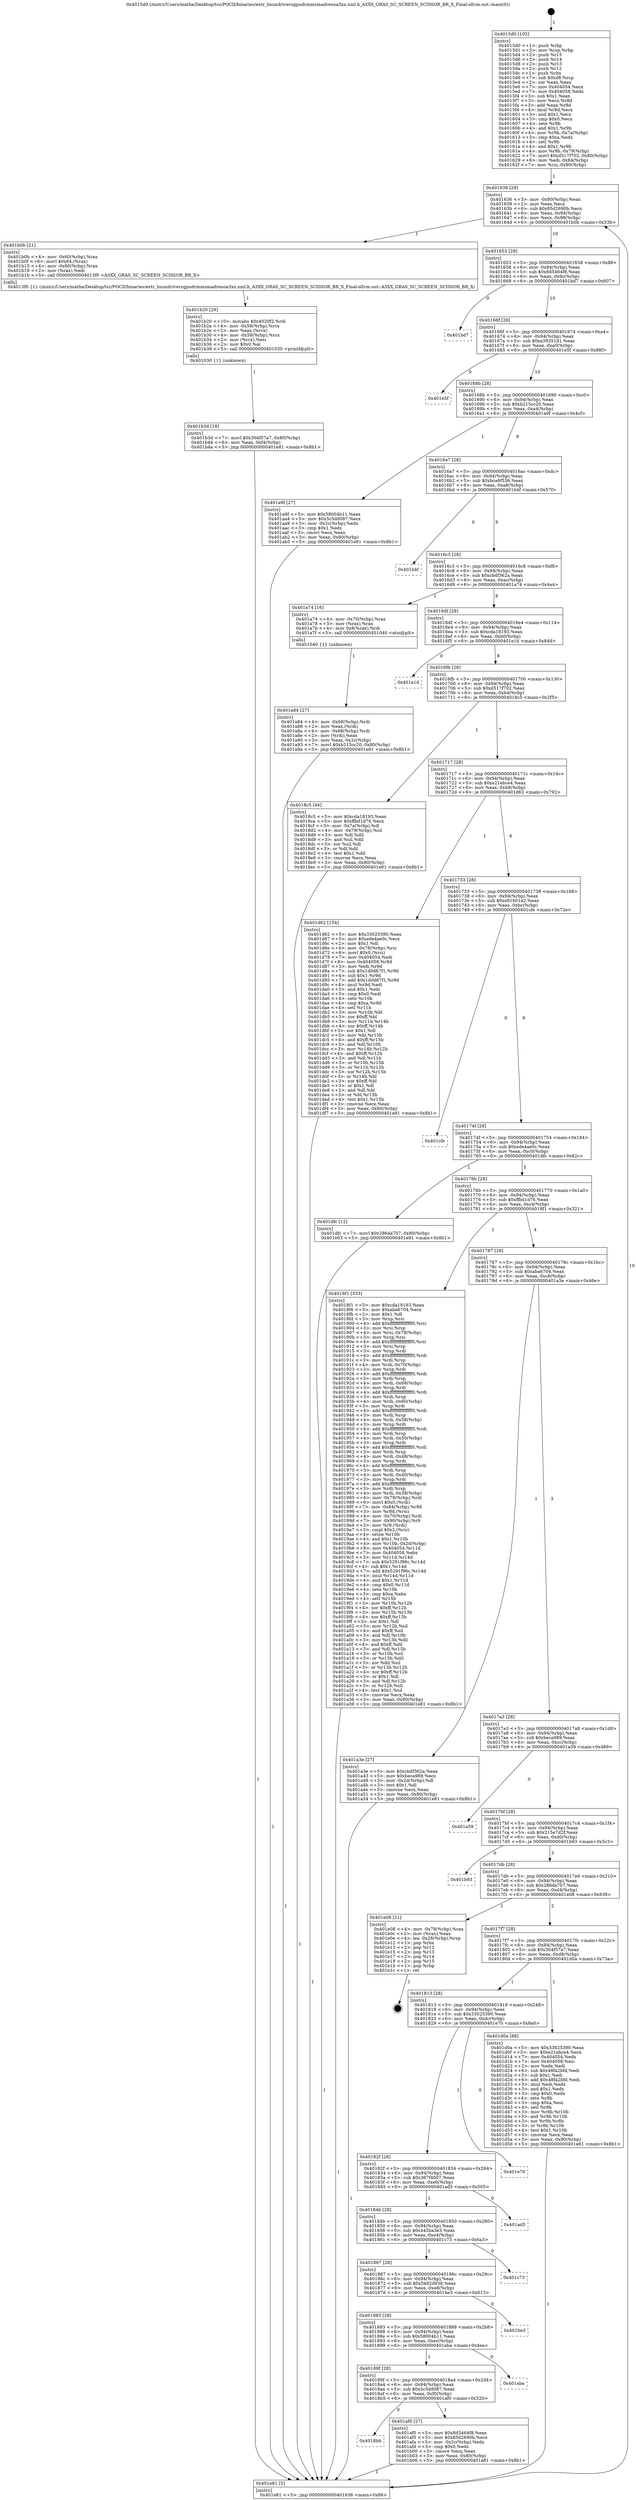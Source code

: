 digraph "0x4015d0" {
  label = "0x4015d0 (/mnt/c/Users/mathe/Desktop/tcc/POCII/binaries/extr_linuxdriversgpudrmmsmadrenoa3xx.xml.h_A3XX_GRAS_SC_SCREEN_SCISSOR_BR_X_Final-ollvm.out::main(0))"
  labelloc = "t"
  node[shape=record]

  Entry [label="",width=0.3,height=0.3,shape=circle,fillcolor=black,style=filled]
  "0x401636" [label="{
     0x401636 [29]\l
     | [instrs]\l
     &nbsp;&nbsp;0x401636 \<+3\>: mov -0x80(%rbp),%eax\l
     &nbsp;&nbsp;0x401639 \<+2\>: mov %eax,%ecx\l
     &nbsp;&nbsp;0x40163b \<+6\>: sub $0x85d2690b,%ecx\l
     &nbsp;&nbsp;0x401641 \<+6\>: mov %eax,-0x94(%rbp)\l
     &nbsp;&nbsp;0x401647 \<+6\>: mov %ecx,-0x98(%rbp)\l
     &nbsp;&nbsp;0x40164d \<+6\>: je 0000000000401b0b \<main+0x53b\>\l
  }"]
  "0x401b0b" [label="{
     0x401b0b [21]\l
     | [instrs]\l
     &nbsp;&nbsp;0x401b0b \<+4\>: mov -0x60(%rbp),%rax\l
     &nbsp;&nbsp;0x401b0f \<+6\>: movl $0x64,(%rax)\l
     &nbsp;&nbsp;0x401b15 \<+4\>: mov -0x60(%rbp),%rax\l
     &nbsp;&nbsp;0x401b19 \<+2\>: mov (%rax),%edi\l
     &nbsp;&nbsp;0x401b1b \<+5\>: call 00000000004013f0 \<A3XX_GRAS_SC_SCREEN_SCISSOR_BR_X\>\l
     | [calls]\l
     &nbsp;&nbsp;0x4013f0 \{1\} (/mnt/c/Users/mathe/Desktop/tcc/POCII/binaries/extr_linuxdriversgpudrmmsmadrenoa3xx.xml.h_A3XX_GRAS_SC_SCREEN_SCISSOR_BR_X_Final-ollvm.out::A3XX_GRAS_SC_SCREEN_SCISSOR_BR_X)\l
  }"]
  "0x401653" [label="{
     0x401653 [28]\l
     | [instrs]\l
     &nbsp;&nbsp;0x401653 \<+5\>: jmp 0000000000401658 \<main+0x88\>\l
     &nbsp;&nbsp;0x401658 \<+6\>: mov -0x94(%rbp),%eax\l
     &nbsp;&nbsp;0x40165e \<+5\>: sub $0x8d5464f8,%eax\l
     &nbsp;&nbsp;0x401663 \<+6\>: mov %eax,-0x9c(%rbp)\l
     &nbsp;&nbsp;0x401669 \<+6\>: je 0000000000401bd7 \<main+0x607\>\l
  }"]
  Exit [label="",width=0.3,height=0.3,shape=circle,fillcolor=black,style=filled,peripheries=2]
  "0x401bd7" [label="{
     0x401bd7\l
  }", style=dashed]
  "0x40166f" [label="{
     0x40166f [28]\l
     | [instrs]\l
     &nbsp;&nbsp;0x40166f \<+5\>: jmp 0000000000401674 \<main+0xa4\>\l
     &nbsp;&nbsp;0x401674 \<+6\>: mov -0x94(%rbp),%eax\l
     &nbsp;&nbsp;0x40167a \<+5\>: sub $0xa39351d1,%eax\l
     &nbsp;&nbsp;0x40167f \<+6\>: mov %eax,-0xa0(%rbp)\l
     &nbsp;&nbsp;0x401685 \<+6\>: je 0000000000401e5f \<main+0x88f\>\l
  }"]
  "0x401b3d" [label="{
     0x401b3d [18]\l
     | [instrs]\l
     &nbsp;&nbsp;0x401b3d \<+7\>: movl $0x304f57a7,-0x80(%rbp)\l
     &nbsp;&nbsp;0x401b44 \<+6\>: mov %eax,-0xf4(%rbp)\l
     &nbsp;&nbsp;0x401b4a \<+5\>: jmp 0000000000401e81 \<main+0x8b1\>\l
  }"]
  "0x401e5f" [label="{
     0x401e5f\l
  }", style=dashed]
  "0x40168b" [label="{
     0x40168b [28]\l
     | [instrs]\l
     &nbsp;&nbsp;0x40168b \<+5\>: jmp 0000000000401690 \<main+0xc0\>\l
     &nbsp;&nbsp;0x401690 \<+6\>: mov -0x94(%rbp),%eax\l
     &nbsp;&nbsp;0x401696 \<+5\>: sub $0xb215cc20,%eax\l
     &nbsp;&nbsp;0x40169b \<+6\>: mov %eax,-0xa4(%rbp)\l
     &nbsp;&nbsp;0x4016a1 \<+6\>: je 0000000000401a9f \<main+0x4cf\>\l
  }"]
  "0x401b20" [label="{
     0x401b20 [29]\l
     | [instrs]\l
     &nbsp;&nbsp;0x401b20 \<+10\>: movabs $0x4020f2,%rdi\l
     &nbsp;&nbsp;0x401b2a \<+4\>: mov -0x58(%rbp),%rcx\l
     &nbsp;&nbsp;0x401b2e \<+2\>: mov %eax,(%rcx)\l
     &nbsp;&nbsp;0x401b30 \<+4\>: mov -0x58(%rbp),%rcx\l
     &nbsp;&nbsp;0x401b34 \<+2\>: mov (%rcx),%esi\l
     &nbsp;&nbsp;0x401b36 \<+2\>: mov $0x0,%al\l
     &nbsp;&nbsp;0x401b38 \<+5\>: call 0000000000401030 \<printf@plt\>\l
     | [calls]\l
     &nbsp;&nbsp;0x401030 \{1\} (unknown)\l
  }"]
  "0x401a9f" [label="{
     0x401a9f [27]\l
     | [instrs]\l
     &nbsp;&nbsp;0x401a9f \<+5\>: mov $0x58004b11,%eax\l
     &nbsp;&nbsp;0x401aa4 \<+5\>: mov $0x5c5dd087,%ecx\l
     &nbsp;&nbsp;0x401aa9 \<+3\>: mov -0x2c(%rbp),%edx\l
     &nbsp;&nbsp;0x401aac \<+3\>: cmp $0x1,%edx\l
     &nbsp;&nbsp;0x401aaf \<+3\>: cmovl %ecx,%eax\l
     &nbsp;&nbsp;0x401ab2 \<+3\>: mov %eax,-0x80(%rbp)\l
     &nbsp;&nbsp;0x401ab5 \<+5\>: jmp 0000000000401e81 \<main+0x8b1\>\l
  }"]
  "0x4016a7" [label="{
     0x4016a7 [28]\l
     | [instrs]\l
     &nbsp;&nbsp;0x4016a7 \<+5\>: jmp 00000000004016ac \<main+0xdc\>\l
     &nbsp;&nbsp;0x4016ac \<+6\>: mov -0x94(%rbp),%eax\l
     &nbsp;&nbsp;0x4016b2 \<+5\>: sub $0xbca6f536,%eax\l
     &nbsp;&nbsp;0x4016b7 \<+6\>: mov %eax,-0xa8(%rbp)\l
     &nbsp;&nbsp;0x4016bd \<+6\>: je 0000000000401b4f \<main+0x57f\>\l
  }"]
  "0x4018bb" [label="{
     0x4018bb\l
  }", style=dashed]
  "0x401b4f" [label="{
     0x401b4f\l
  }", style=dashed]
  "0x4016c3" [label="{
     0x4016c3 [28]\l
     | [instrs]\l
     &nbsp;&nbsp;0x4016c3 \<+5\>: jmp 00000000004016c8 \<main+0xf8\>\l
     &nbsp;&nbsp;0x4016c8 \<+6\>: mov -0x94(%rbp),%eax\l
     &nbsp;&nbsp;0x4016ce \<+5\>: sub $0xcbdf362a,%eax\l
     &nbsp;&nbsp;0x4016d3 \<+6\>: mov %eax,-0xac(%rbp)\l
     &nbsp;&nbsp;0x4016d9 \<+6\>: je 0000000000401a74 \<main+0x4a4\>\l
  }"]
  "0x401af0" [label="{
     0x401af0 [27]\l
     | [instrs]\l
     &nbsp;&nbsp;0x401af0 \<+5\>: mov $0x8d5464f8,%eax\l
     &nbsp;&nbsp;0x401af5 \<+5\>: mov $0x85d2690b,%ecx\l
     &nbsp;&nbsp;0x401afa \<+3\>: mov -0x2c(%rbp),%edx\l
     &nbsp;&nbsp;0x401afd \<+3\>: cmp $0x0,%edx\l
     &nbsp;&nbsp;0x401b00 \<+3\>: cmove %ecx,%eax\l
     &nbsp;&nbsp;0x401b03 \<+3\>: mov %eax,-0x80(%rbp)\l
     &nbsp;&nbsp;0x401b06 \<+5\>: jmp 0000000000401e81 \<main+0x8b1\>\l
  }"]
  "0x401a74" [label="{
     0x401a74 [16]\l
     | [instrs]\l
     &nbsp;&nbsp;0x401a74 \<+4\>: mov -0x70(%rbp),%rax\l
     &nbsp;&nbsp;0x401a78 \<+3\>: mov (%rax),%rax\l
     &nbsp;&nbsp;0x401a7b \<+4\>: mov 0x8(%rax),%rdi\l
     &nbsp;&nbsp;0x401a7f \<+5\>: call 0000000000401040 \<atoi@plt\>\l
     | [calls]\l
     &nbsp;&nbsp;0x401040 \{1\} (unknown)\l
  }"]
  "0x4016df" [label="{
     0x4016df [28]\l
     | [instrs]\l
     &nbsp;&nbsp;0x4016df \<+5\>: jmp 00000000004016e4 \<main+0x114\>\l
     &nbsp;&nbsp;0x4016e4 \<+6\>: mov -0x94(%rbp),%eax\l
     &nbsp;&nbsp;0x4016ea \<+5\>: sub $0xcda18193,%eax\l
     &nbsp;&nbsp;0x4016ef \<+6\>: mov %eax,-0xb0(%rbp)\l
     &nbsp;&nbsp;0x4016f5 \<+6\>: je 0000000000401e1d \<main+0x84d\>\l
  }"]
  "0x40189f" [label="{
     0x40189f [28]\l
     | [instrs]\l
     &nbsp;&nbsp;0x40189f \<+5\>: jmp 00000000004018a4 \<main+0x2d4\>\l
     &nbsp;&nbsp;0x4018a4 \<+6\>: mov -0x94(%rbp),%eax\l
     &nbsp;&nbsp;0x4018aa \<+5\>: sub $0x5c5dd087,%eax\l
     &nbsp;&nbsp;0x4018af \<+6\>: mov %eax,-0xf0(%rbp)\l
     &nbsp;&nbsp;0x4018b5 \<+6\>: je 0000000000401af0 \<main+0x520\>\l
  }"]
  "0x401e1d" [label="{
     0x401e1d\l
  }", style=dashed]
  "0x4016fb" [label="{
     0x4016fb [28]\l
     | [instrs]\l
     &nbsp;&nbsp;0x4016fb \<+5\>: jmp 0000000000401700 \<main+0x130\>\l
     &nbsp;&nbsp;0x401700 \<+6\>: mov -0x94(%rbp),%eax\l
     &nbsp;&nbsp;0x401706 \<+5\>: sub $0xd517f702,%eax\l
     &nbsp;&nbsp;0x40170b \<+6\>: mov %eax,-0xb4(%rbp)\l
     &nbsp;&nbsp;0x401711 \<+6\>: je 00000000004018c5 \<main+0x2f5\>\l
  }"]
  "0x401aba" [label="{
     0x401aba\l
  }", style=dashed]
  "0x4018c5" [label="{
     0x4018c5 [44]\l
     | [instrs]\l
     &nbsp;&nbsp;0x4018c5 \<+5\>: mov $0xcda18193,%eax\l
     &nbsp;&nbsp;0x4018ca \<+5\>: mov $0xffbd1d76,%ecx\l
     &nbsp;&nbsp;0x4018cf \<+3\>: mov -0x7a(%rbp),%dl\l
     &nbsp;&nbsp;0x4018d2 \<+4\>: mov -0x79(%rbp),%sil\l
     &nbsp;&nbsp;0x4018d6 \<+3\>: mov %dl,%dil\l
     &nbsp;&nbsp;0x4018d9 \<+3\>: and %sil,%dil\l
     &nbsp;&nbsp;0x4018dc \<+3\>: xor %sil,%dl\l
     &nbsp;&nbsp;0x4018df \<+3\>: or %dl,%dil\l
     &nbsp;&nbsp;0x4018e2 \<+4\>: test $0x1,%dil\l
     &nbsp;&nbsp;0x4018e6 \<+3\>: cmovne %ecx,%eax\l
     &nbsp;&nbsp;0x4018e9 \<+3\>: mov %eax,-0x80(%rbp)\l
     &nbsp;&nbsp;0x4018ec \<+5\>: jmp 0000000000401e81 \<main+0x8b1\>\l
  }"]
  "0x401717" [label="{
     0x401717 [28]\l
     | [instrs]\l
     &nbsp;&nbsp;0x401717 \<+5\>: jmp 000000000040171c \<main+0x14c\>\l
     &nbsp;&nbsp;0x40171c \<+6\>: mov -0x94(%rbp),%eax\l
     &nbsp;&nbsp;0x401722 \<+5\>: sub $0xe21ebce4,%eax\l
     &nbsp;&nbsp;0x401727 \<+6\>: mov %eax,-0xb8(%rbp)\l
     &nbsp;&nbsp;0x40172d \<+6\>: je 0000000000401d62 \<main+0x792\>\l
  }"]
  "0x401e81" [label="{
     0x401e81 [5]\l
     | [instrs]\l
     &nbsp;&nbsp;0x401e81 \<+5\>: jmp 0000000000401636 \<main+0x66\>\l
  }"]
  "0x4015d0" [label="{
     0x4015d0 [102]\l
     | [instrs]\l
     &nbsp;&nbsp;0x4015d0 \<+1\>: push %rbp\l
     &nbsp;&nbsp;0x4015d1 \<+3\>: mov %rsp,%rbp\l
     &nbsp;&nbsp;0x4015d4 \<+2\>: push %r15\l
     &nbsp;&nbsp;0x4015d6 \<+2\>: push %r14\l
     &nbsp;&nbsp;0x4015d8 \<+2\>: push %r13\l
     &nbsp;&nbsp;0x4015da \<+2\>: push %r12\l
     &nbsp;&nbsp;0x4015dc \<+1\>: push %rbx\l
     &nbsp;&nbsp;0x4015dd \<+7\>: sub $0xd8,%rsp\l
     &nbsp;&nbsp;0x4015e4 \<+2\>: xor %eax,%eax\l
     &nbsp;&nbsp;0x4015e6 \<+7\>: mov 0x404054,%ecx\l
     &nbsp;&nbsp;0x4015ed \<+7\>: mov 0x404058,%edx\l
     &nbsp;&nbsp;0x4015f4 \<+3\>: sub $0x1,%eax\l
     &nbsp;&nbsp;0x4015f7 \<+3\>: mov %ecx,%r8d\l
     &nbsp;&nbsp;0x4015fa \<+3\>: add %eax,%r8d\l
     &nbsp;&nbsp;0x4015fd \<+4\>: imul %r8d,%ecx\l
     &nbsp;&nbsp;0x401601 \<+3\>: and $0x1,%ecx\l
     &nbsp;&nbsp;0x401604 \<+3\>: cmp $0x0,%ecx\l
     &nbsp;&nbsp;0x401607 \<+4\>: sete %r9b\l
     &nbsp;&nbsp;0x40160b \<+4\>: and $0x1,%r9b\l
     &nbsp;&nbsp;0x40160f \<+4\>: mov %r9b,-0x7a(%rbp)\l
     &nbsp;&nbsp;0x401613 \<+3\>: cmp $0xa,%edx\l
     &nbsp;&nbsp;0x401616 \<+4\>: setl %r9b\l
     &nbsp;&nbsp;0x40161a \<+4\>: and $0x1,%r9b\l
     &nbsp;&nbsp;0x40161e \<+4\>: mov %r9b,-0x79(%rbp)\l
     &nbsp;&nbsp;0x401622 \<+7\>: movl $0xd517f702,-0x80(%rbp)\l
     &nbsp;&nbsp;0x401629 \<+6\>: mov %edi,-0x84(%rbp)\l
     &nbsp;&nbsp;0x40162f \<+7\>: mov %rsi,-0x90(%rbp)\l
  }"]
  "0x401883" [label="{
     0x401883 [28]\l
     | [instrs]\l
     &nbsp;&nbsp;0x401883 \<+5\>: jmp 0000000000401888 \<main+0x2b8\>\l
     &nbsp;&nbsp;0x401888 \<+6\>: mov -0x94(%rbp),%eax\l
     &nbsp;&nbsp;0x40188e \<+5\>: sub $0x58004b11,%eax\l
     &nbsp;&nbsp;0x401893 \<+6\>: mov %eax,-0xec(%rbp)\l
     &nbsp;&nbsp;0x401899 \<+6\>: je 0000000000401aba \<main+0x4ea\>\l
  }"]
  "0x401d62" [label="{
     0x401d62 [154]\l
     | [instrs]\l
     &nbsp;&nbsp;0x401d62 \<+5\>: mov $0x33025390,%eax\l
     &nbsp;&nbsp;0x401d67 \<+5\>: mov $0xede4ae0c,%ecx\l
     &nbsp;&nbsp;0x401d6c \<+2\>: mov $0x1,%dl\l
     &nbsp;&nbsp;0x401d6e \<+4\>: mov -0x78(%rbp),%rsi\l
     &nbsp;&nbsp;0x401d72 \<+6\>: movl $0x0,(%rsi)\l
     &nbsp;&nbsp;0x401d78 \<+7\>: mov 0x404054,%edi\l
     &nbsp;&nbsp;0x401d7f \<+8\>: mov 0x404058,%r8d\l
     &nbsp;&nbsp;0x401d87 \<+3\>: mov %edi,%r9d\l
     &nbsp;&nbsp;0x401d8a \<+7\>: sub $0x1d0d67f1,%r9d\l
     &nbsp;&nbsp;0x401d91 \<+4\>: sub $0x1,%r9d\l
     &nbsp;&nbsp;0x401d95 \<+7\>: add $0x1d0d67f1,%r9d\l
     &nbsp;&nbsp;0x401d9c \<+4\>: imul %r9d,%edi\l
     &nbsp;&nbsp;0x401da0 \<+3\>: and $0x1,%edi\l
     &nbsp;&nbsp;0x401da3 \<+3\>: cmp $0x0,%edi\l
     &nbsp;&nbsp;0x401da6 \<+4\>: sete %r10b\l
     &nbsp;&nbsp;0x401daa \<+4\>: cmp $0xa,%r8d\l
     &nbsp;&nbsp;0x401dae \<+4\>: setl %r11b\l
     &nbsp;&nbsp;0x401db2 \<+3\>: mov %r10b,%bl\l
     &nbsp;&nbsp;0x401db5 \<+3\>: xor $0xff,%bl\l
     &nbsp;&nbsp;0x401db8 \<+3\>: mov %r11b,%r14b\l
     &nbsp;&nbsp;0x401dbb \<+4\>: xor $0xff,%r14b\l
     &nbsp;&nbsp;0x401dbf \<+3\>: xor $0x1,%dl\l
     &nbsp;&nbsp;0x401dc2 \<+3\>: mov %bl,%r15b\l
     &nbsp;&nbsp;0x401dc5 \<+4\>: and $0xff,%r15b\l
     &nbsp;&nbsp;0x401dc9 \<+3\>: and %dl,%r10b\l
     &nbsp;&nbsp;0x401dcc \<+3\>: mov %r14b,%r12b\l
     &nbsp;&nbsp;0x401dcf \<+4\>: and $0xff,%r12b\l
     &nbsp;&nbsp;0x401dd3 \<+3\>: and %dl,%r11b\l
     &nbsp;&nbsp;0x401dd6 \<+3\>: or %r10b,%r15b\l
     &nbsp;&nbsp;0x401dd9 \<+3\>: or %r11b,%r12b\l
     &nbsp;&nbsp;0x401ddc \<+3\>: xor %r12b,%r15b\l
     &nbsp;&nbsp;0x401ddf \<+3\>: or %r14b,%bl\l
     &nbsp;&nbsp;0x401de2 \<+3\>: xor $0xff,%bl\l
     &nbsp;&nbsp;0x401de5 \<+3\>: or $0x1,%dl\l
     &nbsp;&nbsp;0x401de8 \<+2\>: and %dl,%bl\l
     &nbsp;&nbsp;0x401dea \<+3\>: or %bl,%r15b\l
     &nbsp;&nbsp;0x401ded \<+4\>: test $0x1,%r15b\l
     &nbsp;&nbsp;0x401df1 \<+3\>: cmovne %ecx,%eax\l
     &nbsp;&nbsp;0x401df4 \<+3\>: mov %eax,-0x80(%rbp)\l
     &nbsp;&nbsp;0x401df7 \<+5\>: jmp 0000000000401e81 \<main+0x8b1\>\l
  }"]
  "0x401733" [label="{
     0x401733 [28]\l
     | [instrs]\l
     &nbsp;&nbsp;0x401733 \<+5\>: jmp 0000000000401738 \<main+0x168\>\l
     &nbsp;&nbsp;0x401738 \<+6\>: mov -0x94(%rbp),%eax\l
     &nbsp;&nbsp;0x40173e \<+5\>: sub $0xe91b01e2,%eax\l
     &nbsp;&nbsp;0x401743 \<+6\>: mov %eax,-0xbc(%rbp)\l
     &nbsp;&nbsp;0x401749 \<+6\>: je 0000000000401cfe \<main+0x72e\>\l
  }"]
  "0x401be3" [label="{
     0x401be3\l
  }", style=dashed]
  "0x401cfe" [label="{
     0x401cfe\l
  }", style=dashed]
  "0x40174f" [label="{
     0x40174f [28]\l
     | [instrs]\l
     &nbsp;&nbsp;0x40174f \<+5\>: jmp 0000000000401754 \<main+0x184\>\l
     &nbsp;&nbsp;0x401754 \<+6\>: mov -0x94(%rbp),%eax\l
     &nbsp;&nbsp;0x40175a \<+5\>: sub $0xede4ae0c,%eax\l
     &nbsp;&nbsp;0x40175f \<+6\>: mov %eax,-0xc0(%rbp)\l
     &nbsp;&nbsp;0x401765 \<+6\>: je 0000000000401dfc \<main+0x82c\>\l
  }"]
  "0x401867" [label="{
     0x401867 [28]\l
     | [instrs]\l
     &nbsp;&nbsp;0x401867 \<+5\>: jmp 000000000040186c \<main+0x29c\>\l
     &nbsp;&nbsp;0x40186c \<+6\>: mov -0x94(%rbp),%eax\l
     &nbsp;&nbsp;0x401872 \<+5\>: sub $0x5482d938,%eax\l
     &nbsp;&nbsp;0x401877 \<+6\>: mov %eax,-0xe8(%rbp)\l
     &nbsp;&nbsp;0x40187d \<+6\>: je 0000000000401be3 \<main+0x613\>\l
  }"]
  "0x401dfc" [label="{
     0x401dfc [12]\l
     | [instrs]\l
     &nbsp;&nbsp;0x401dfc \<+7\>: movl $0x286da707,-0x80(%rbp)\l
     &nbsp;&nbsp;0x401e03 \<+5\>: jmp 0000000000401e81 \<main+0x8b1\>\l
  }"]
  "0x40176b" [label="{
     0x40176b [28]\l
     | [instrs]\l
     &nbsp;&nbsp;0x40176b \<+5\>: jmp 0000000000401770 \<main+0x1a0\>\l
     &nbsp;&nbsp;0x401770 \<+6\>: mov -0x94(%rbp),%eax\l
     &nbsp;&nbsp;0x401776 \<+5\>: sub $0xffbd1d76,%eax\l
     &nbsp;&nbsp;0x40177b \<+6\>: mov %eax,-0xc4(%rbp)\l
     &nbsp;&nbsp;0x401781 \<+6\>: je 00000000004018f1 \<main+0x321\>\l
  }"]
  "0x401c73" [label="{
     0x401c73\l
  }", style=dashed]
  "0x4018f1" [label="{
     0x4018f1 [333]\l
     | [instrs]\l
     &nbsp;&nbsp;0x4018f1 \<+5\>: mov $0xcda18193,%eax\l
     &nbsp;&nbsp;0x4018f6 \<+5\>: mov $0xaba6704,%ecx\l
     &nbsp;&nbsp;0x4018fb \<+2\>: mov $0x1,%dl\l
     &nbsp;&nbsp;0x4018fd \<+3\>: mov %rsp,%rsi\l
     &nbsp;&nbsp;0x401900 \<+4\>: add $0xfffffffffffffff0,%rsi\l
     &nbsp;&nbsp;0x401904 \<+3\>: mov %rsi,%rsp\l
     &nbsp;&nbsp;0x401907 \<+4\>: mov %rsi,-0x78(%rbp)\l
     &nbsp;&nbsp;0x40190b \<+3\>: mov %rsp,%rsi\l
     &nbsp;&nbsp;0x40190e \<+4\>: add $0xfffffffffffffff0,%rsi\l
     &nbsp;&nbsp;0x401912 \<+3\>: mov %rsi,%rsp\l
     &nbsp;&nbsp;0x401915 \<+3\>: mov %rsp,%rdi\l
     &nbsp;&nbsp;0x401918 \<+4\>: add $0xfffffffffffffff0,%rdi\l
     &nbsp;&nbsp;0x40191c \<+3\>: mov %rdi,%rsp\l
     &nbsp;&nbsp;0x40191f \<+4\>: mov %rdi,-0x70(%rbp)\l
     &nbsp;&nbsp;0x401923 \<+3\>: mov %rsp,%rdi\l
     &nbsp;&nbsp;0x401926 \<+4\>: add $0xfffffffffffffff0,%rdi\l
     &nbsp;&nbsp;0x40192a \<+3\>: mov %rdi,%rsp\l
     &nbsp;&nbsp;0x40192d \<+4\>: mov %rdi,-0x68(%rbp)\l
     &nbsp;&nbsp;0x401931 \<+3\>: mov %rsp,%rdi\l
     &nbsp;&nbsp;0x401934 \<+4\>: add $0xfffffffffffffff0,%rdi\l
     &nbsp;&nbsp;0x401938 \<+3\>: mov %rdi,%rsp\l
     &nbsp;&nbsp;0x40193b \<+4\>: mov %rdi,-0x60(%rbp)\l
     &nbsp;&nbsp;0x40193f \<+3\>: mov %rsp,%rdi\l
     &nbsp;&nbsp;0x401942 \<+4\>: add $0xfffffffffffffff0,%rdi\l
     &nbsp;&nbsp;0x401946 \<+3\>: mov %rdi,%rsp\l
     &nbsp;&nbsp;0x401949 \<+4\>: mov %rdi,-0x58(%rbp)\l
     &nbsp;&nbsp;0x40194d \<+3\>: mov %rsp,%rdi\l
     &nbsp;&nbsp;0x401950 \<+4\>: add $0xfffffffffffffff0,%rdi\l
     &nbsp;&nbsp;0x401954 \<+3\>: mov %rdi,%rsp\l
     &nbsp;&nbsp;0x401957 \<+4\>: mov %rdi,-0x50(%rbp)\l
     &nbsp;&nbsp;0x40195b \<+3\>: mov %rsp,%rdi\l
     &nbsp;&nbsp;0x40195e \<+4\>: add $0xfffffffffffffff0,%rdi\l
     &nbsp;&nbsp;0x401962 \<+3\>: mov %rdi,%rsp\l
     &nbsp;&nbsp;0x401965 \<+4\>: mov %rdi,-0x48(%rbp)\l
     &nbsp;&nbsp;0x401969 \<+3\>: mov %rsp,%rdi\l
     &nbsp;&nbsp;0x40196c \<+4\>: add $0xfffffffffffffff0,%rdi\l
     &nbsp;&nbsp;0x401970 \<+3\>: mov %rdi,%rsp\l
     &nbsp;&nbsp;0x401973 \<+4\>: mov %rdi,-0x40(%rbp)\l
     &nbsp;&nbsp;0x401977 \<+3\>: mov %rsp,%rdi\l
     &nbsp;&nbsp;0x40197a \<+4\>: add $0xfffffffffffffff0,%rdi\l
     &nbsp;&nbsp;0x40197e \<+3\>: mov %rdi,%rsp\l
     &nbsp;&nbsp;0x401981 \<+4\>: mov %rdi,-0x38(%rbp)\l
     &nbsp;&nbsp;0x401985 \<+4\>: mov -0x78(%rbp),%rdi\l
     &nbsp;&nbsp;0x401989 \<+6\>: movl $0x0,(%rdi)\l
     &nbsp;&nbsp;0x40198f \<+7\>: mov -0x84(%rbp),%r8d\l
     &nbsp;&nbsp;0x401996 \<+3\>: mov %r8d,(%rsi)\l
     &nbsp;&nbsp;0x401999 \<+4\>: mov -0x70(%rbp),%rdi\l
     &nbsp;&nbsp;0x40199d \<+7\>: mov -0x90(%rbp),%r9\l
     &nbsp;&nbsp;0x4019a4 \<+3\>: mov %r9,(%rdi)\l
     &nbsp;&nbsp;0x4019a7 \<+3\>: cmpl $0x2,(%rsi)\l
     &nbsp;&nbsp;0x4019aa \<+4\>: setne %r10b\l
     &nbsp;&nbsp;0x4019ae \<+4\>: and $0x1,%r10b\l
     &nbsp;&nbsp;0x4019b2 \<+4\>: mov %r10b,-0x2d(%rbp)\l
     &nbsp;&nbsp;0x4019b6 \<+8\>: mov 0x404054,%r11d\l
     &nbsp;&nbsp;0x4019be \<+7\>: mov 0x404058,%ebx\l
     &nbsp;&nbsp;0x4019c5 \<+3\>: mov %r11d,%r14d\l
     &nbsp;&nbsp;0x4019c8 \<+7\>: sub $0x5291f96c,%r14d\l
     &nbsp;&nbsp;0x4019cf \<+4\>: sub $0x1,%r14d\l
     &nbsp;&nbsp;0x4019d3 \<+7\>: add $0x5291f96c,%r14d\l
     &nbsp;&nbsp;0x4019da \<+4\>: imul %r14d,%r11d\l
     &nbsp;&nbsp;0x4019de \<+4\>: and $0x1,%r11d\l
     &nbsp;&nbsp;0x4019e2 \<+4\>: cmp $0x0,%r11d\l
     &nbsp;&nbsp;0x4019e6 \<+4\>: sete %r10b\l
     &nbsp;&nbsp;0x4019ea \<+3\>: cmp $0xa,%ebx\l
     &nbsp;&nbsp;0x4019ed \<+4\>: setl %r15b\l
     &nbsp;&nbsp;0x4019f1 \<+3\>: mov %r10b,%r12b\l
     &nbsp;&nbsp;0x4019f4 \<+4\>: xor $0xff,%r12b\l
     &nbsp;&nbsp;0x4019f8 \<+3\>: mov %r15b,%r13b\l
     &nbsp;&nbsp;0x4019fb \<+4\>: xor $0xff,%r13b\l
     &nbsp;&nbsp;0x4019ff \<+3\>: xor $0x1,%dl\l
     &nbsp;&nbsp;0x401a02 \<+3\>: mov %r12b,%sil\l
     &nbsp;&nbsp;0x401a05 \<+4\>: and $0xff,%sil\l
     &nbsp;&nbsp;0x401a09 \<+3\>: and %dl,%r10b\l
     &nbsp;&nbsp;0x401a0c \<+3\>: mov %r13b,%dil\l
     &nbsp;&nbsp;0x401a0f \<+4\>: and $0xff,%dil\l
     &nbsp;&nbsp;0x401a13 \<+3\>: and %dl,%r15b\l
     &nbsp;&nbsp;0x401a16 \<+3\>: or %r10b,%sil\l
     &nbsp;&nbsp;0x401a19 \<+3\>: or %r15b,%dil\l
     &nbsp;&nbsp;0x401a1c \<+3\>: xor %dil,%sil\l
     &nbsp;&nbsp;0x401a1f \<+3\>: or %r13b,%r12b\l
     &nbsp;&nbsp;0x401a22 \<+4\>: xor $0xff,%r12b\l
     &nbsp;&nbsp;0x401a26 \<+3\>: or $0x1,%dl\l
     &nbsp;&nbsp;0x401a29 \<+3\>: and %dl,%r12b\l
     &nbsp;&nbsp;0x401a2c \<+3\>: or %r12b,%sil\l
     &nbsp;&nbsp;0x401a2f \<+4\>: test $0x1,%sil\l
     &nbsp;&nbsp;0x401a33 \<+3\>: cmovne %ecx,%eax\l
     &nbsp;&nbsp;0x401a36 \<+3\>: mov %eax,-0x80(%rbp)\l
     &nbsp;&nbsp;0x401a39 \<+5\>: jmp 0000000000401e81 \<main+0x8b1\>\l
  }"]
  "0x401787" [label="{
     0x401787 [28]\l
     | [instrs]\l
     &nbsp;&nbsp;0x401787 \<+5\>: jmp 000000000040178c \<main+0x1bc\>\l
     &nbsp;&nbsp;0x40178c \<+6\>: mov -0x94(%rbp),%eax\l
     &nbsp;&nbsp;0x401792 \<+5\>: sub $0xaba6704,%eax\l
     &nbsp;&nbsp;0x401797 \<+6\>: mov %eax,-0xc8(%rbp)\l
     &nbsp;&nbsp;0x40179d \<+6\>: je 0000000000401a3e \<main+0x46e\>\l
  }"]
  "0x40184b" [label="{
     0x40184b [28]\l
     | [instrs]\l
     &nbsp;&nbsp;0x40184b \<+5\>: jmp 0000000000401850 \<main+0x280\>\l
     &nbsp;&nbsp;0x401850 \<+6\>: mov -0x94(%rbp),%eax\l
     &nbsp;&nbsp;0x401856 \<+5\>: sub $0x445ba3e3,%eax\l
     &nbsp;&nbsp;0x40185b \<+6\>: mov %eax,-0xe4(%rbp)\l
     &nbsp;&nbsp;0x401861 \<+6\>: je 0000000000401c73 \<main+0x6a3\>\l
  }"]
  "0x401ad5" [label="{
     0x401ad5\l
  }", style=dashed]
  "0x401a3e" [label="{
     0x401a3e [27]\l
     | [instrs]\l
     &nbsp;&nbsp;0x401a3e \<+5\>: mov $0xcbdf362a,%eax\l
     &nbsp;&nbsp;0x401a43 \<+5\>: mov $0xbeca989,%ecx\l
     &nbsp;&nbsp;0x401a48 \<+3\>: mov -0x2d(%rbp),%dl\l
     &nbsp;&nbsp;0x401a4b \<+3\>: test $0x1,%dl\l
     &nbsp;&nbsp;0x401a4e \<+3\>: cmovne %ecx,%eax\l
     &nbsp;&nbsp;0x401a51 \<+3\>: mov %eax,-0x80(%rbp)\l
     &nbsp;&nbsp;0x401a54 \<+5\>: jmp 0000000000401e81 \<main+0x8b1\>\l
  }"]
  "0x4017a3" [label="{
     0x4017a3 [28]\l
     | [instrs]\l
     &nbsp;&nbsp;0x4017a3 \<+5\>: jmp 00000000004017a8 \<main+0x1d8\>\l
     &nbsp;&nbsp;0x4017a8 \<+6\>: mov -0x94(%rbp),%eax\l
     &nbsp;&nbsp;0x4017ae \<+5\>: sub $0xbeca989,%eax\l
     &nbsp;&nbsp;0x4017b3 \<+6\>: mov %eax,-0xcc(%rbp)\l
     &nbsp;&nbsp;0x4017b9 \<+6\>: je 0000000000401a59 \<main+0x489\>\l
  }"]
  "0x401a84" [label="{
     0x401a84 [27]\l
     | [instrs]\l
     &nbsp;&nbsp;0x401a84 \<+4\>: mov -0x68(%rbp),%rdi\l
     &nbsp;&nbsp;0x401a88 \<+2\>: mov %eax,(%rdi)\l
     &nbsp;&nbsp;0x401a8a \<+4\>: mov -0x68(%rbp),%rdi\l
     &nbsp;&nbsp;0x401a8e \<+2\>: mov (%rdi),%eax\l
     &nbsp;&nbsp;0x401a90 \<+3\>: mov %eax,-0x2c(%rbp)\l
     &nbsp;&nbsp;0x401a93 \<+7\>: movl $0xb215cc20,-0x80(%rbp)\l
     &nbsp;&nbsp;0x401a9a \<+5\>: jmp 0000000000401e81 \<main+0x8b1\>\l
  }"]
  "0x40182f" [label="{
     0x40182f [28]\l
     | [instrs]\l
     &nbsp;&nbsp;0x40182f \<+5\>: jmp 0000000000401834 \<main+0x264\>\l
     &nbsp;&nbsp;0x401834 \<+6\>: mov -0x94(%rbp),%eax\l
     &nbsp;&nbsp;0x40183a \<+5\>: sub $0x367f4007,%eax\l
     &nbsp;&nbsp;0x40183f \<+6\>: mov %eax,-0xe0(%rbp)\l
     &nbsp;&nbsp;0x401845 \<+6\>: je 0000000000401ad5 \<main+0x505\>\l
  }"]
  "0x401a59" [label="{
     0x401a59\l
  }", style=dashed]
  "0x4017bf" [label="{
     0x4017bf [28]\l
     | [instrs]\l
     &nbsp;&nbsp;0x4017bf \<+5\>: jmp 00000000004017c4 \<main+0x1f4\>\l
     &nbsp;&nbsp;0x4017c4 \<+6\>: mov -0x94(%rbp),%eax\l
     &nbsp;&nbsp;0x4017ca \<+5\>: sub $0x215e7d2f,%eax\l
     &nbsp;&nbsp;0x4017cf \<+6\>: mov %eax,-0xd0(%rbp)\l
     &nbsp;&nbsp;0x4017d5 \<+6\>: je 0000000000401b93 \<main+0x5c3\>\l
  }"]
  "0x401e70" [label="{
     0x401e70\l
  }", style=dashed]
  "0x401b93" [label="{
     0x401b93\l
  }", style=dashed]
  "0x4017db" [label="{
     0x4017db [28]\l
     | [instrs]\l
     &nbsp;&nbsp;0x4017db \<+5\>: jmp 00000000004017e0 \<main+0x210\>\l
     &nbsp;&nbsp;0x4017e0 \<+6\>: mov -0x94(%rbp),%eax\l
     &nbsp;&nbsp;0x4017e6 \<+5\>: sub $0x286da707,%eax\l
     &nbsp;&nbsp;0x4017eb \<+6\>: mov %eax,-0xd4(%rbp)\l
     &nbsp;&nbsp;0x4017f1 \<+6\>: je 0000000000401e08 \<main+0x838\>\l
  }"]
  "0x401813" [label="{
     0x401813 [28]\l
     | [instrs]\l
     &nbsp;&nbsp;0x401813 \<+5\>: jmp 0000000000401818 \<main+0x248\>\l
     &nbsp;&nbsp;0x401818 \<+6\>: mov -0x94(%rbp),%eax\l
     &nbsp;&nbsp;0x40181e \<+5\>: sub $0x33025390,%eax\l
     &nbsp;&nbsp;0x401823 \<+6\>: mov %eax,-0xdc(%rbp)\l
     &nbsp;&nbsp;0x401829 \<+6\>: je 0000000000401e70 \<main+0x8a0\>\l
  }"]
  "0x401e08" [label="{
     0x401e08 [21]\l
     | [instrs]\l
     &nbsp;&nbsp;0x401e08 \<+4\>: mov -0x78(%rbp),%rax\l
     &nbsp;&nbsp;0x401e0c \<+2\>: mov (%rax),%eax\l
     &nbsp;&nbsp;0x401e0e \<+4\>: lea -0x28(%rbp),%rsp\l
     &nbsp;&nbsp;0x401e12 \<+1\>: pop %rbx\l
     &nbsp;&nbsp;0x401e13 \<+2\>: pop %r12\l
     &nbsp;&nbsp;0x401e15 \<+2\>: pop %r13\l
     &nbsp;&nbsp;0x401e17 \<+2\>: pop %r14\l
     &nbsp;&nbsp;0x401e19 \<+2\>: pop %r15\l
     &nbsp;&nbsp;0x401e1b \<+1\>: pop %rbp\l
     &nbsp;&nbsp;0x401e1c \<+1\>: ret\l
  }"]
  "0x4017f7" [label="{
     0x4017f7 [28]\l
     | [instrs]\l
     &nbsp;&nbsp;0x4017f7 \<+5\>: jmp 00000000004017fc \<main+0x22c\>\l
     &nbsp;&nbsp;0x4017fc \<+6\>: mov -0x94(%rbp),%eax\l
     &nbsp;&nbsp;0x401802 \<+5\>: sub $0x304f57a7,%eax\l
     &nbsp;&nbsp;0x401807 \<+6\>: mov %eax,-0xd8(%rbp)\l
     &nbsp;&nbsp;0x40180d \<+6\>: je 0000000000401d0a \<main+0x73a\>\l
  }"]
  "0x401d0a" [label="{
     0x401d0a [88]\l
     | [instrs]\l
     &nbsp;&nbsp;0x401d0a \<+5\>: mov $0x33025390,%eax\l
     &nbsp;&nbsp;0x401d0f \<+5\>: mov $0xe21ebce4,%ecx\l
     &nbsp;&nbsp;0x401d14 \<+7\>: mov 0x404054,%edx\l
     &nbsp;&nbsp;0x401d1b \<+7\>: mov 0x404058,%esi\l
     &nbsp;&nbsp;0x401d22 \<+2\>: mov %edx,%edi\l
     &nbsp;&nbsp;0x401d24 \<+6\>: sub $0x48fa2bfd,%edi\l
     &nbsp;&nbsp;0x401d2a \<+3\>: sub $0x1,%edi\l
     &nbsp;&nbsp;0x401d2d \<+6\>: add $0x48fa2bfd,%edi\l
     &nbsp;&nbsp;0x401d33 \<+3\>: imul %edi,%edx\l
     &nbsp;&nbsp;0x401d36 \<+3\>: and $0x1,%edx\l
     &nbsp;&nbsp;0x401d39 \<+3\>: cmp $0x0,%edx\l
     &nbsp;&nbsp;0x401d3c \<+4\>: sete %r8b\l
     &nbsp;&nbsp;0x401d40 \<+3\>: cmp $0xa,%esi\l
     &nbsp;&nbsp;0x401d43 \<+4\>: setl %r9b\l
     &nbsp;&nbsp;0x401d47 \<+3\>: mov %r8b,%r10b\l
     &nbsp;&nbsp;0x401d4a \<+3\>: and %r9b,%r10b\l
     &nbsp;&nbsp;0x401d4d \<+3\>: xor %r9b,%r8b\l
     &nbsp;&nbsp;0x401d50 \<+3\>: or %r8b,%r10b\l
     &nbsp;&nbsp;0x401d53 \<+4\>: test $0x1,%r10b\l
     &nbsp;&nbsp;0x401d57 \<+3\>: cmovne %ecx,%eax\l
     &nbsp;&nbsp;0x401d5a \<+3\>: mov %eax,-0x80(%rbp)\l
     &nbsp;&nbsp;0x401d5d \<+5\>: jmp 0000000000401e81 \<main+0x8b1\>\l
  }"]
  Entry -> "0x4015d0" [label=" 1"]
  "0x401636" -> "0x401b0b" [label=" 1"]
  "0x401636" -> "0x401653" [label=" 10"]
  "0x401e08" -> Exit [label=" 1"]
  "0x401653" -> "0x401bd7" [label=" 0"]
  "0x401653" -> "0x40166f" [label=" 10"]
  "0x401dfc" -> "0x401e81" [label=" 1"]
  "0x40166f" -> "0x401e5f" [label=" 0"]
  "0x40166f" -> "0x40168b" [label=" 10"]
  "0x401d62" -> "0x401e81" [label=" 1"]
  "0x40168b" -> "0x401a9f" [label=" 1"]
  "0x40168b" -> "0x4016a7" [label=" 9"]
  "0x401d0a" -> "0x401e81" [label=" 1"]
  "0x4016a7" -> "0x401b4f" [label=" 0"]
  "0x4016a7" -> "0x4016c3" [label=" 9"]
  "0x401b3d" -> "0x401e81" [label=" 1"]
  "0x4016c3" -> "0x401a74" [label=" 1"]
  "0x4016c3" -> "0x4016df" [label=" 8"]
  "0x401b20" -> "0x401b3d" [label=" 1"]
  "0x4016df" -> "0x401e1d" [label=" 0"]
  "0x4016df" -> "0x4016fb" [label=" 8"]
  "0x401af0" -> "0x401e81" [label=" 1"]
  "0x4016fb" -> "0x4018c5" [label=" 1"]
  "0x4016fb" -> "0x401717" [label=" 7"]
  "0x4018c5" -> "0x401e81" [label=" 1"]
  "0x4015d0" -> "0x401636" [label=" 1"]
  "0x401e81" -> "0x401636" [label=" 10"]
  "0x40189f" -> "0x4018bb" [label=" 0"]
  "0x401717" -> "0x401d62" [label=" 1"]
  "0x401717" -> "0x401733" [label=" 6"]
  "0x401b0b" -> "0x401b20" [label=" 1"]
  "0x401733" -> "0x401cfe" [label=" 0"]
  "0x401733" -> "0x40174f" [label=" 6"]
  "0x401883" -> "0x40189f" [label=" 1"]
  "0x40174f" -> "0x401dfc" [label=" 1"]
  "0x40174f" -> "0x40176b" [label=" 5"]
  "0x40189f" -> "0x401af0" [label=" 1"]
  "0x40176b" -> "0x4018f1" [label=" 1"]
  "0x40176b" -> "0x401787" [label=" 4"]
  "0x401867" -> "0x401883" [label=" 1"]
  "0x4018f1" -> "0x401e81" [label=" 1"]
  "0x401883" -> "0x401aba" [label=" 0"]
  "0x401787" -> "0x401a3e" [label=" 1"]
  "0x401787" -> "0x4017a3" [label=" 3"]
  "0x401a3e" -> "0x401e81" [label=" 1"]
  "0x401a74" -> "0x401a84" [label=" 1"]
  "0x401a84" -> "0x401e81" [label=" 1"]
  "0x401a9f" -> "0x401e81" [label=" 1"]
  "0x40184b" -> "0x401867" [label=" 1"]
  "0x4017a3" -> "0x401a59" [label=" 0"]
  "0x4017a3" -> "0x4017bf" [label=" 3"]
  "0x401867" -> "0x401be3" [label=" 0"]
  "0x4017bf" -> "0x401b93" [label=" 0"]
  "0x4017bf" -> "0x4017db" [label=" 3"]
  "0x40182f" -> "0x40184b" [label=" 1"]
  "0x4017db" -> "0x401e08" [label=" 1"]
  "0x4017db" -> "0x4017f7" [label=" 2"]
  "0x40184b" -> "0x401c73" [label=" 0"]
  "0x4017f7" -> "0x401d0a" [label=" 1"]
  "0x4017f7" -> "0x401813" [label=" 1"]
  "0x40182f" -> "0x401ad5" [label=" 0"]
  "0x401813" -> "0x401e70" [label=" 0"]
  "0x401813" -> "0x40182f" [label=" 1"]
}
